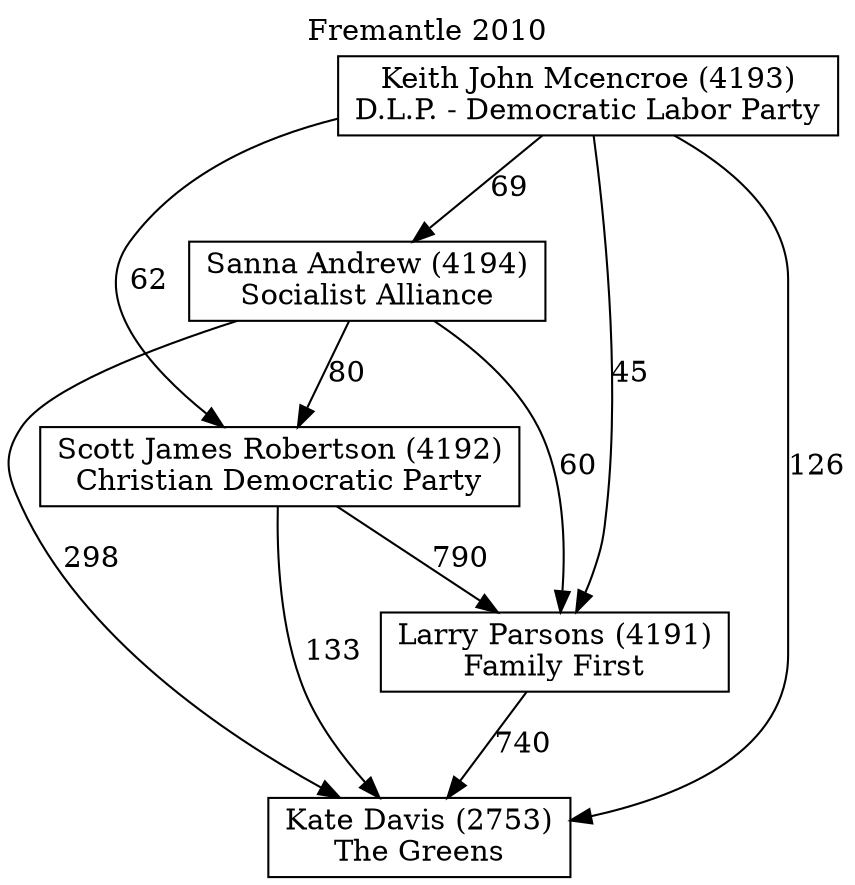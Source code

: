 // House preference flow
digraph "Kate Davis (2753)_Fremantle_2010" {
	graph [label="Fremantle 2010" labelloc=t mclimit=10]
	node [shape=box]
	"Kate Davis (2753)" [label="Kate Davis (2753)
The Greens"]
	"Larry Parsons (4191)" [label="Larry Parsons (4191)
Family First"]
	"Scott James Robertson (4192)" [label="Scott James Robertson (4192)
Christian Democratic Party"]
	"Sanna Andrew (4194)" [label="Sanna Andrew (4194)
Socialist Alliance"]
	"Keith John Mcencroe (4193)" [label="Keith John Mcencroe (4193)
D.L.P. - Democratic Labor Party"]
	"Kate Davis (2753)" [label="Kate Davis (2753)
The Greens"]
	"Scott James Robertson (4192)" [label="Scott James Robertson (4192)
Christian Democratic Party"]
	"Sanna Andrew (4194)" [label="Sanna Andrew (4194)
Socialist Alliance"]
	"Keith John Mcencroe (4193)" [label="Keith John Mcencroe (4193)
D.L.P. - Democratic Labor Party"]
	"Kate Davis (2753)" [label="Kate Davis (2753)
The Greens"]
	"Sanna Andrew (4194)" [label="Sanna Andrew (4194)
Socialist Alliance"]
	"Keith John Mcencroe (4193)" [label="Keith John Mcencroe (4193)
D.L.P. - Democratic Labor Party"]
	"Kate Davis (2753)" [label="Kate Davis (2753)
The Greens"]
	"Keith John Mcencroe (4193)" [label="Keith John Mcencroe (4193)
D.L.P. - Democratic Labor Party"]
	"Keith John Mcencroe (4193)" [label="Keith John Mcencroe (4193)
D.L.P. - Democratic Labor Party"]
	"Sanna Andrew (4194)" [label="Sanna Andrew (4194)
Socialist Alliance"]
	"Keith John Mcencroe (4193)" [label="Keith John Mcencroe (4193)
D.L.P. - Democratic Labor Party"]
	"Keith John Mcencroe (4193)" [label="Keith John Mcencroe (4193)
D.L.P. - Democratic Labor Party"]
	"Scott James Robertson (4192)" [label="Scott James Robertson (4192)
Christian Democratic Party"]
	"Sanna Andrew (4194)" [label="Sanna Andrew (4194)
Socialist Alliance"]
	"Keith John Mcencroe (4193)" [label="Keith John Mcencroe (4193)
D.L.P. - Democratic Labor Party"]
	"Scott James Robertson (4192)" [label="Scott James Robertson (4192)
Christian Democratic Party"]
	"Keith John Mcencroe (4193)" [label="Keith John Mcencroe (4193)
D.L.P. - Democratic Labor Party"]
	"Keith John Mcencroe (4193)" [label="Keith John Mcencroe (4193)
D.L.P. - Democratic Labor Party"]
	"Sanna Andrew (4194)" [label="Sanna Andrew (4194)
Socialist Alliance"]
	"Keith John Mcencroe (4193)" [label="Keith John Mcencroe (4193)
D.L.P. - Democratic Labor Party"]
	"Keith John Mcencroe (4193)" [label="Keith John Mcencroe (4193)
D.L.P. - Democratic Labor Party"]
	"Larry Parsons (4191)" [label="Larry Parsons (4191)
Family First"]
	"Scott James Robertson (4192)" [label="Scott James Robertson (4192)
Christian Democratic Party"]
	"Sanna Andrew (4194)" [label="Sanna Andrew (4194)
Socialist Alliance"]
	"Keith John Mcencroe (4193)" [label="Keith John Mcencroe (4193)
D.L.P. - Democratic Labor Party"]
	"Larry Parsons (4191)" [label="Larry Parsons (4191)
Family First"]
	"Sanna Andrew (4194)" [label="Sanna Andrew (4194)
Socialist Alliance"]
	"Keith John Mcencroe (4193)" [label="Keith John Mcencroe (4193)
D.L.P. - Democratic Labor Party"]
	"Larry Parsons (4191)" [label="Larry Parsons (4191)
Family First"]
	"Keith John Mcencroe (4193)" [label="Keith John Mcencroe (4193)
D.L.P. - Democratic Labor Party"]
	"Keith John Mcencroe (4193)" [label="Keith John Mcencroe (4193)
D.L.P. - Democratic Labor Party"]
	"Sanna Andrew (4194)" [label="Sanna Andrew (4194)
Socialist Alliance"]
	"Keith John Mcencroe (4193)" [label="Keith John Mcencroe (4193)
D.L.P. - Democratic Labor Party"]
	"Keith John Mcencroe (4193)" [label="Keith John Mcencroe (4193)
D.L.P. - Democratic Labor Party"]
	"Scott James Robertson (4192)" [label="Scott James Robertson (4192)
Christian Democratic Party"]
	"Sanna Andrew (4194)" [label="Sanna Andrew (4194)
Socialist Alliance"]
	"Keith John Mcencroe (4193)" [label="Keith John Mcencroe (4193)
D.L.P. - Democratic Labor Party"]
	"Scott James Robertson (4192)" [label="Scott James Robertson (4192)
Christian Democratic Party"]
	"Keith John Mcencroe (4193)" [label="Keith John Mcencroe (4193)
D.L.P. - Democratic Labor Party"]
	"Keith John Mcencroe (4193)" [label="Keith John Mcencroe (4193)
D.L.P. - Democratic Labor Party"]
	"Sanna Andrew (4194)" [label="Sanna Andrew (4194)
Socialist Alliance"]
	"Keith John Mcencroe (4193)" [label="Keith John Mcencroe (4193)
D.L.P. - Democratic Labor Party"]
	"Keith John Mcencroe (4193)" [label="Keith John Mcencroe (4193)
D.L.P. - Democratic Labor Party"]
	"Larry Parsons (4191)" -> "Kate Davis (2753)" [label=740]
	"Scott James Robertson (4192)" -> "Larry Parsons (4191)" [label=790]
	"Sanna Andrew (4194)" -> "Scott James Robertson (4192)" [label=80]
	"Keith John Mcencroe (4193)" -> "Sanna Andrew (4194)" [label=69]
	"Scott James Robertson (4192)" -> "Kate Davis (2753)" [label=133]
	"Sanna Andrew (4194)" -> "Kate Davis (2753)" [label=298]
	"Keith John Mcencroe (4193)" -> "Kate Davis (2753)" [label=126]
	"Keith John Mcencroe (4193)" -> "Scott James Robertson (4192)" [label=62]
	"Sanna Andrew (4194)" -> "Larry Parsons (4191)" [label=60]
	"Keith John Mcencroe (4193)" -> "Larry Parsons (4191)" [label=45]
}
